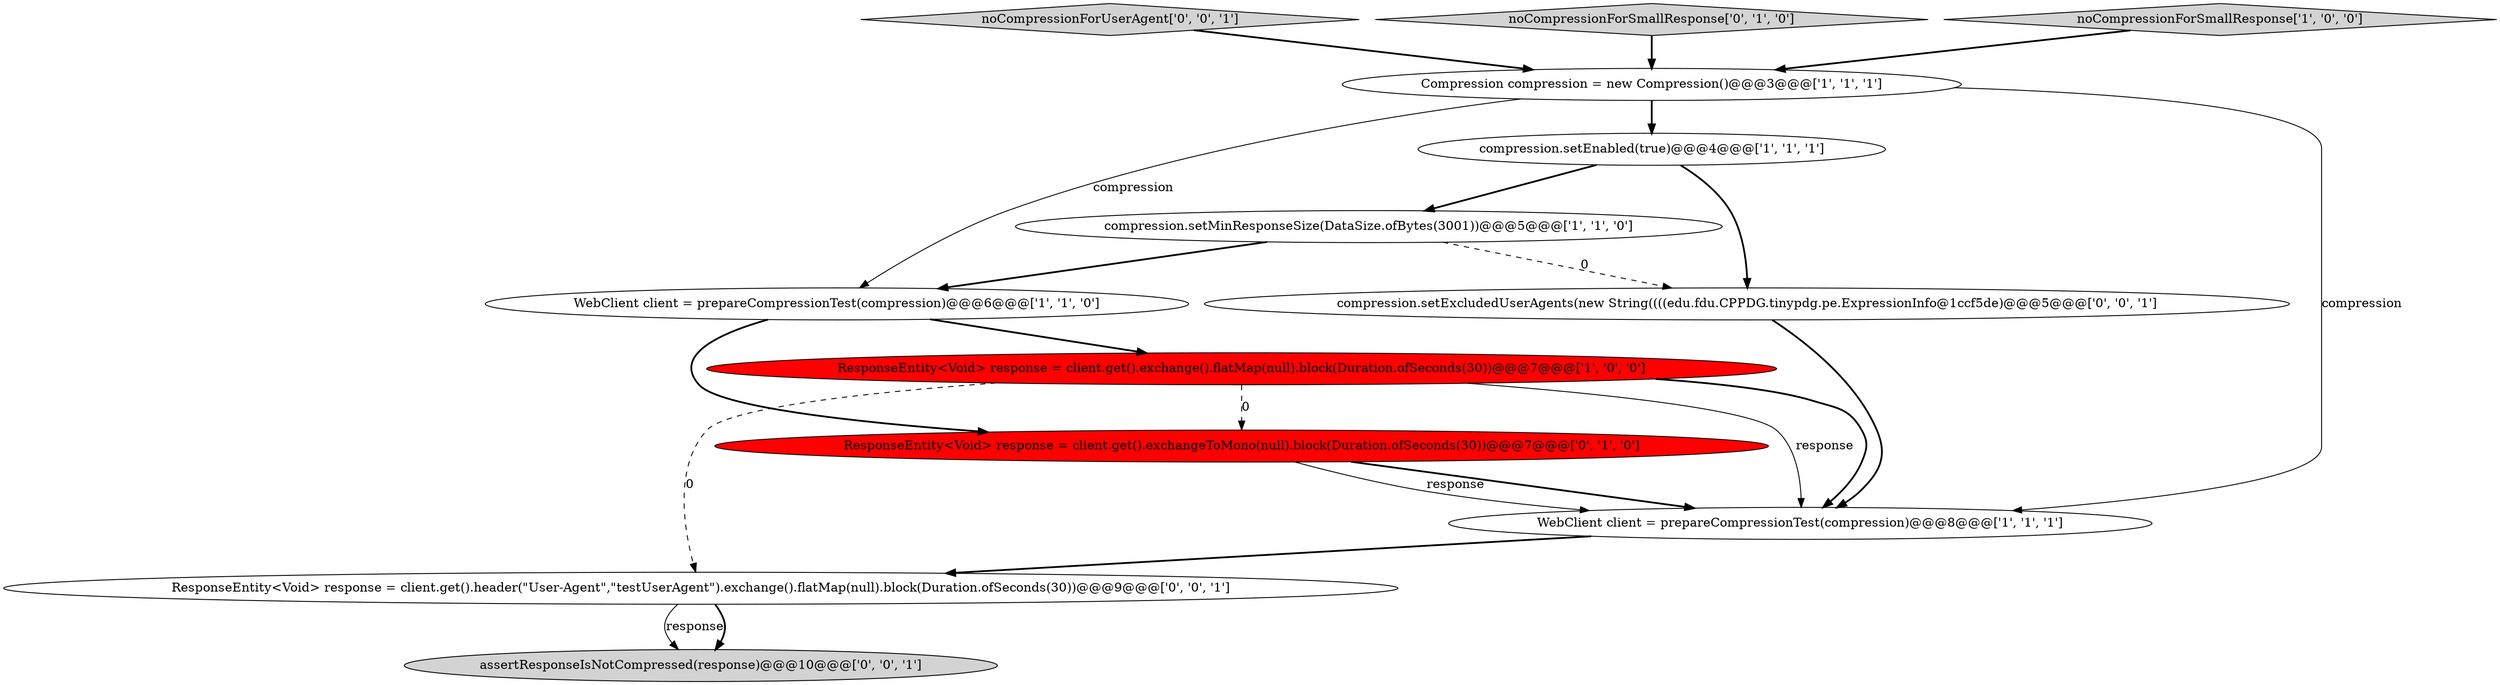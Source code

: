 digraph {
10 [style = filled, label = "noCompressionForUserAgent['0', '0', '1']", fillcolor = lightgray, shape = diamond image = "AAA0AAABBB3BBB"];
0 [style = filled, label = "compression.setEnabled(true)@@@4@@@['1', '1', '1']", fillcolor = white, shape = ellipse image = "AAA0AAABBB1BBB"];
5 [style = filled, label = "WebClient client = prepareCompressionTest(compression)@@@6@@@['1', '1', '0']", fillcolor = white, shape = ellipse image = "AAA0AAABBB1BBB"];
9 [style = filled, label = "compression.setExcludedUserAgents(new String((((edu.fdu.CPPDG.tinypdg.pe.ExpressionInfo@1ccf5de)@@@5@@@['0', '0', '1']", fillcolor = white, shape = ellipse image = "AAA0AAABBB3BBB"];
2 [style = filled, label = "compression.setMinResponseSize(DataSize.ofBytes(3001))@@@5@@@['1', '1', '0']", fillcolor = white, shape = ellipse image = "AAA0AAABBB1BBB"];
6 [style = filled, label = "ResponseEntity<Void> response = client.get().exchange().flatMap(null).block(Duration.ofSeconds(30))@@@7@@@['1', '0', '0']", fillcolor = red, shape = ellipse image = "AAA1AAABBB1BBB"];
7 [style = filled, label = "ResponseEntity<Void> response = client.get().exchangeToMono(null).block(Duration.ofSeconds(30))@@@7@@@['0', '1', '0']", fillcolor = red, shape = ellipse image = "AAA1AAABBB2BBB"];
11 [style = filled, label = "assertResponseIsNotCompressed(response)@@@10@@@['0', '0', '1']", fillcolor = lightgray, shape = ellipse image = "AAA0AAABBB3BBB"];
3 [style = filled, label = "Compression compression = new Compression()@@@3@@@['1', '1', '1']", fillcolor = white, shape = ellipse image = "AAA0AAABBB1BBB"];
4 [style = filled, label = "WebClient client = prepareCompressionTest(compression)@@@8@@@['1', '1', '1']", fillcolor = white, shape = ellipse image = "AAA0AAABBB1BBB"];
8 [style = filled, label = "noCompressionForSmallResponse['0', '1', '0']", fillcolor = lightgray, shape = diamond image = "AAA0AAABBB2BBB"];
1 [style = filled, label = "noCompressionForSmallResponse['1', '0', '0']", fillcolor = lightgray, shape = diamond image = "AAA0AAABBB1BBB"];
12 [style = filled, label = "ResponseEntity<Void> response = client.get().header(\"User-Agent\",\"testUserAgent\").exchange().flatMap(null).block(Duration.ofSeconds(30))@@@9@@@['0', '0', '1']", fillcolor = white, shape = ellipse image = "AAA0AAABBB3BBB"];
0->9 [style = bold, label=""];
12->11 [style = solid, label="response"];
6->7 [style = dashed, label="0"];
9->4 [style = bold, label=""];
0->2 [style = bold, label=""];
8->3 [style = bold, label=""];
12->11 [style = bold, label=""];
1->3 [style = bold, label=""];
10->3 [style = bold, label=""];
7->4 [style = bold, label=""];
3->0 [style = bold, label=""];
6->12 [style = dashed, label="0"];
6->4 [style = bold, label=""];
3->4 [style = solid, label="compression"];
5->6 [style = bold, label=""];
2->9 [style = dashed, label="0"];
6->4 [style = solid, label="response"];
4->12 [style = bold, label=""];
5->7 [style = bold, label=""];
3->5 [style = solid, label="compression"];
7->4 [style = solid, label="response"];
2->5 [style = bold, label=""];
}
